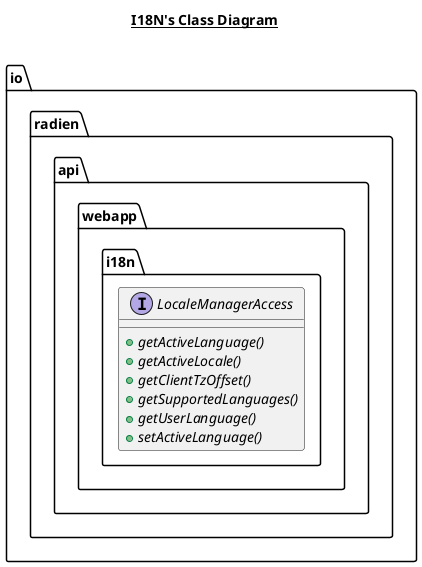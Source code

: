 @startuml

title __I18N's Class Diagram__\n

  namespace io.radien.api {
    namespace webapp.i18n {
      interface io.radien.api.webapp.i18n.LocaleManagerAccess {
          {abstract} + getActiveLanguage()
          {abstract} + getActiveLocale()
          {abstract} + getClientTzOffset()
          {abstract} + getSupportedLanguages()
          {abstract} + getUserLanguage()
          {abstract} + setActiveLanguage()
      }
    }
  }
  








@enduml
